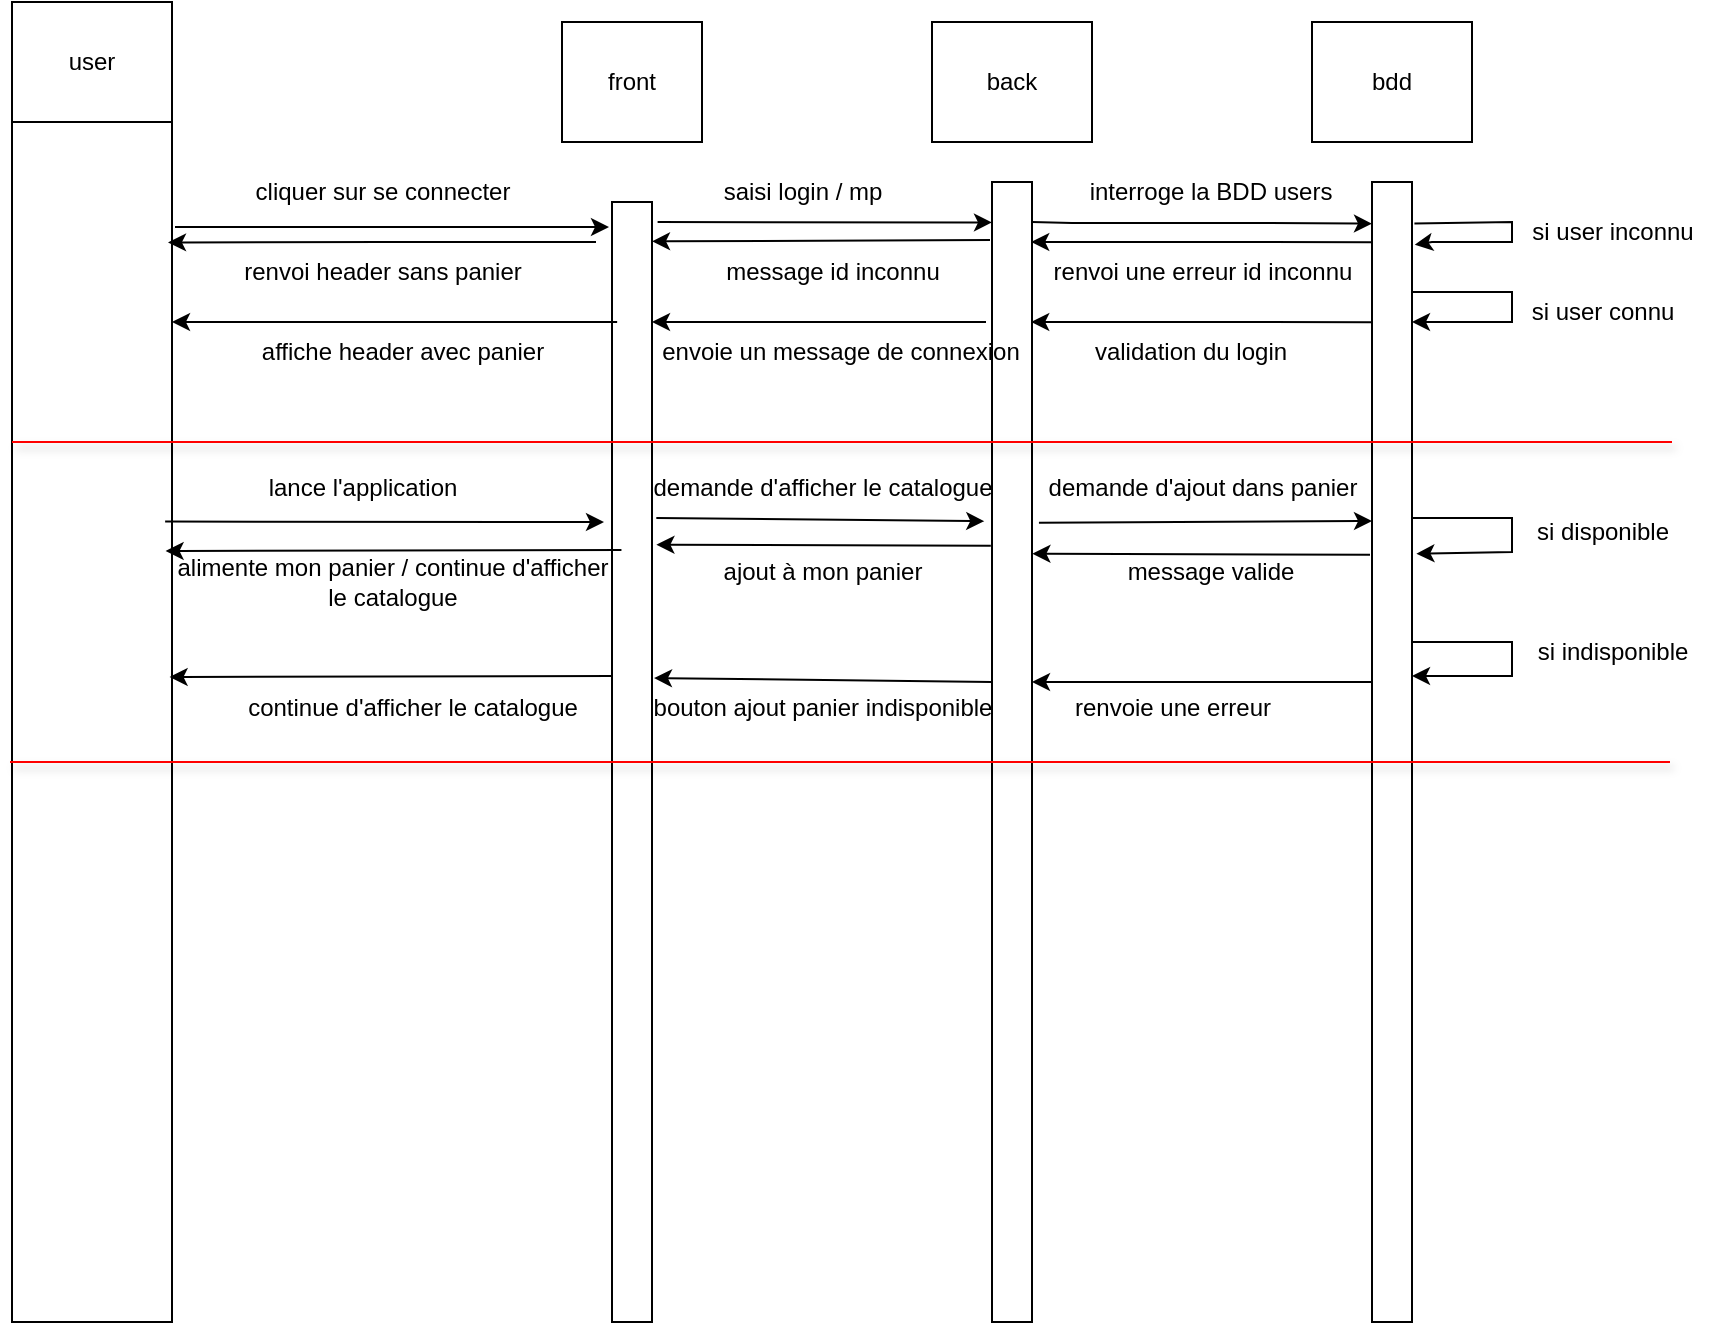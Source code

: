 <mxfile version="24.7.12">
  <diagram name="Page-1" id="rXCuF8FtUP5aOPSfzfbm">
    <mxGraphModel dx="2117" dy="522" grid="1" gridSize="10" guides="1" tooltips="1" connect="1" arrows="1" fold="1" page="1" pageScale="1" pageWidth="827" pageHeight="1169" math="0" shadow="0">
      <root>
        <mxCell id="0" />
        <mxCell id="1" parent="0" />
        <mxCell id="5uYS1BCheo57BX3cpmRm-2" value="" style="rounded=0;whiteSpace=wrap;html=1;" parent="1" vertex="1">
          <mxGeometry y="240" width="80" height="600" as="geometry" />
        </mxCell>
        <mxCell id="5uYS1BCheo57BX3cpmRm-3" value="" style="rounded=0;whiteSpace=wrap;html=1;" parent="1" vertex="1">
          <mxGeometry x="300" y="280" width="20" height="560" as="geometry" />
        </mxCell>
        <mxCell id="5uYS1BCheo57BX3cpmRm-4" value="" style="rounded=0;whiteSpace=wrap;html=1;" parent="1" vertex="1">
          <mxGeometry x="490" y="270" width="20" height="570" as="geometry" />
        </mxCell>
        <mxCell id="5uYS1BCheo57BX3cpmRm-5" value="" style="rounded=0;whiteSpace=wrap;html=1;" parent="1" vertex="1">
          <mxGeometry x="680" y="270" width="20" height="570" as="geometry" />
        </mxCell>
        <mxCell id="5uYS1BCheo57BX3cpmRm-6" value="front" style="rounded=0;whiteSpace=wrap;html=1;" parent="1" vertex="1">
          <mxGeometry x="275" y="190" width="70" height="60" as="geometry" />
        </mxCell>
        <mxCell id="5uYS1BCheo57BX3cpmRm-7" value="back" style="rounded=0;whiteSpace=wrap;html=1;" parent="1" vertex="1">
          <mxGeometry x="460" y="190" width="80" height="60" as="geometry" />
        </mxCell>
        <mxCell id="5uYS1BCheo57BX3cpmRm-8" value="bdd" style="rounded=0;whiteSpace=wrap;html=1;" parent="1" vertex="1">
          <mxGeometry x="650" y="190" width="80" height="60" as="geometry" />
        </mxCell>
        <mxCell id="GCo2jeuxj3yod2GUhZTQ-15" value="" style="edgeStyle=none;orthogonalLoop=1;jettySize=auto;html=1;rounded=0;" edge="1" parent="1">
          <mxGeometry width="80" relative="1" as="geometry">
            <mxPoint x="81.5" y="292.5" as="sourcePoint" />
            <mxPoint x="298.5" y="292.5" as="targetPoint" />
            <Array as="points">
              <mxPoint x="170.5" y="292.5" />
              <mxPoint x="240.5" y="292.5" />
            </Array>
          </mxGeometry>
        </mxCell>
        <mxCell id="GCo2jeuxj3yod2GUhZTQ-18" value="" style="endArrow=classic;html=1;rounded=0;entryX=1.05;entryY=0.653;entryDx=0;entryDy=0;entryPerimeter=0;" edge="1" parent="1">
          <mxGeometry width="50" height="50" relative="1" as="geometry">
            <mxPoint x="292" y="300" as="sourcePoint" />
            <mxPoint x="78" y="300.2" as="targetPoint" />
            <Array as="points">
              <mxPoint x="185" y="300" />
            </Array>
          </mxGeometry>
        </mxCell>
        <mxCell id="GCo2jeuxj3yod2GUhZTQ-20" value="cliquer sur se connecter" style="text;html=1;align=center;verticalAlign=middle;resizable=0;points=[];autosize=1;strokeColor=none;fillColor=none;" vertex="1" parent="1">
          <mxGeometry x="110" y="260" width="150" height="30" as="geometry" />
        </mxCell>
        <mxCell id="GCo2jeuxj3yod2GUhZTQ-21" value="" style="endArrow=classic;html=1;rounded=0;entryX=0.957;entryY=0.651;entryDx=0;entryDy=0;entryPerimeter=0;exitX=0;exitY=0.668;exitDx=0;exitDy=0;exitPerimeter=0;" edge="1" parent="1">
          <mxGeometry width="50" height="50" relative="1" as="geometry">
            <mxPoint x="302.58" y="340.04" as="sourcePoint" />
            <mxPoint x="80.0" y="340.0" as="targetPoint" />
          </mxGeometry>
        </mxCell>
        <mxCell id="GCo2jeuxj3yod2GUhZTQ-22" value="renvoi header sans panier" style="text;html=1;align=center;verticalAlign=middle;resizable=0;points=[];autosize=1;strokeColor=none;fillColor=none;" vertex="1" parent="1">
          <mxGeometry x="105" y="300" width="160" height="30" as="geometry" />
        </mxCell>
        <mxCell id="GCo2jeuxj3yod2GUhZTQ-24" value="" style="endArrow=classic;html=1;rounded=0;entryX=-0.13;entryY=0.404;entryDx=0;entryDy=0;entryPerimeter=0;exitX=1;exitY=0.138;exitDx=0;exitDy=0;exitPerimeter=0;" edge="1" parent="1">
          <mxGeometry width="50" height="50" relative="1" as="geometry">
            <mxPoint x="510" y="290" as="sourcePoint" />
            <mxPoint x="680.0" y="290.82" as="targetPoint" />
            <Array as="points">
              <mxPoint x="530" y="290.5" />
              <mxPoint x="622.6" y="290.5" />
            </Array>
          </mxGeometry>
        </mxCell>
        <mxCell id="GCo2jeuxj3yod2GUhZTQ-26" value="interroge la BDD users" style="text;html=1;align=center;verticalAlign=middle;resizable=0;points=[];autosize=1;strokeColor=none;fillColor=none;" vertex="1" parent="1">
          <mxGeometry x="529" y="260" width="140" height="30" as="geometry" />
        </mxCell>
        <mxCell id="GCo2jeuxj3yod2GUhZTQ-30" value="" style="endArrow=classic;html=1;rounded=0;entryX=0.83;entryY=0.408;entryDx=0;entryDy=0;entryPerimeter=0;" edge="1" parent="1">
          <mxGeometry width="50" height="50" relative="1" as="geometry">
            <mxPoint x="487" y="340" as="sourcePoint" />
            <mxPoint x="320.0" y="340" as="targetPoint" />
          </mxGeometry>
        </mxCell>
        <mxCell id="GCo2jeuxj3yod2GUhZTQ-32" value="" style="endArrow=classic;html=1;rounded=0;entryX=1.23;entryY=0.726;entryDx=0;entryDy=0;entryPerimeter=0;" edge="1" parent="1">
          <mxGeometry width="50" height="50" relative="1" as="geometry">
            <mxPoint x="489" y="299" as="sourcePoint" />
            <mxPoint x="320.0" y="299.66" as="targetPoint" />
          </mxGeometry>
        </mxCell>
        <mxCell id="GCo2jeuxj3yod2GUhZTQ-38" value="" style="edgeStyle=none;orthogonalLoop=1;jettySize=auto;html=1;rounded=0;exitX=1.06;exitY=0.093;exitDx=0;exitDy=0;exitPerimeter=0;entryX=1.07;entryY=0.055;entryDx=0;entryDy=0;entryPerimeter=0;" edge="1" parent="1" target="5uYS1BCheo57BX3cpmRm-5">
          <mxGeometry width="80" relative="1" as="geometry">
            <mxPoint x="701.2" y="290.69" as="sourcePoint" />
            <mxPoint x="700" y="310" as="targetPoint" />
            <Array as="points">
              <mxPoint x="750" y="290" />
              <mxPoint x="750" y="300" />
              <mxPoint x="730" y="300" />
              <mxPoint x="710" y="300" />
            </Array>
          </mxGeometry>
        </mxCell>
        <mxCell id="GCo2jeuxj3yod2GUhZTQ-39" value="si user inconnu" style="text;html=1;align=center;verticalAlign=middle;resizable=0;points=[];autosize=1;strokeColor=none;fillColor=none;" vertex="1" parent="1">
          <mxGeometry x="750" y="280" width="100" height="30" as="geometry" />
        </mxCell>
        <mxCell id="GCo2jeuxj3yod2GUhZTQ-40" value="renvoi une erreur id inconnu" style="text;html=1;align=center;verticalAlign=middle;resizable=0;points=[];autosize=1;strokeColor=none;fillColor=none;" vertex="1" parent="1">
          <mxGeometry x="510" y="300" width="170" height="30" as="geometry" />
        </mxCell>
        <mxCell id="GCo2jeuxj3yod2GUhZTQ-41" value="si user connu" style="text;html=1;align=center;verticalAlign=middle;resizable=0;points=[];autosize=1;strokeColor=none;fillColor=none;" vertex="1" parent="1">
          <mxGeometry x="750" y="320" width="90" height="30" as="geometry" />
        </mxCell>
        <mxCell id="GCo2jeuxj3yod2GUhZTQ-42" value="" style="edgeStyle=none;orthogonalLoop=1;jettySize=auto;html=1;rounded=0;entryX=1.02;entryY=0.202;entryDx=0;entryDy=0;entryPerimeter=0;fillColor=#3EFF30;" edge="1" parent="1">
          <mxGeometry width="80" relative="1" as="geometry">
            <mxPoint x="700" y="325" as="sourcePoint" />
            <mxPoint x="700" y="340" as="targetPoint" />
            <Array as="points">
              <mxPoint x="720" y="325" />
              <mxPoint x="750" y="325" />
              <mxPoint x="750" y="340" />
            </Array>
          </mxGeometry>
        </mxCell>
        <mxCell id="GCo2jeuxj3yod2GUhZTQ-43" value="envoie un message de connexion" style="text;html=1;align=center;verticalAlign=middle;resizable=0;points=[];autosize=1;strokeColor=none;fillColor=none;" vertex="1" parent="1">
          <mxGeometry x="314" y="340" width="200" height="30" as="geometry" />
        </mxCell>
        <mxCell id="GCo2jeuxj3yod2GUhZTQ-44" value="affiche header avec panier" style="text;html=1;align=center;verticalAlign=middle;resizable=0;points=[];autosize=1;strokeColor=none;fillColor=none;" vertex="1" parent="1">
          <mxGeometry x="115" y="340" width="160" height="30" as="geometry" />
        </mxCell>
        <mxCell id="GCo2jeuxj3yod2GUhZTQ-45" value="" style="endArrow=classic;html=1;rounded=0;exitX=0.02;exitY=0.179;exitDx=0;exitDy=0;exitPerimeter=0;" edge="1" parent="1">
          <mxGeometry width="50" height="50" relative="1" as="geometry">
            <mxPoint x="680.0" y="340.07" as="sourcePoint" />
            <mxPoint x="509.6" y="340" as="targetPoint" />
          </mxGeometry>
        </mxCell>
        <mxCell id="GCo2jeuxj3yod2GUhZTQ-46" value="" style="endArrow=classic;html=1;rounded=0;exitX=1.14;exitY=0.059;exitDx=0;exitDy=0;exitPerimeter=0;entryX=0;entryY=0.09;entryDx=0;entryDy=0;entryPerimeter=0;" edge="1" parent="1">
          <mxGeometry width="50" height="50" relative="1" as="geometry">
            <mxPoint x="322.8" y="290" as="sourcePoint" />
            <mxPoint x="490" y="290.23" as="targetPoint" />
          </mxGeometry>
        </mxCell>
        <mxCell id="GCo2jeuxj3yod2GUhZTQ-47" value="saisi login / mp" style="text;html=1;align=center;verticalAlign=middle;resizable=0;points=[];autosize=1;strokeColor=none;fillColor=none;" vertex="1" parent="1">
          <mxGeometry x="345" y="260" width="100" height="30" as="geometry" />
        </mxCell>
        <mxCell id="GCo2jeuxj3yod2GUhZTQ-48" value="message id inconnu" style="text;html=1;align=center;verticalAlign=middle;resizable=0;points=[];autosize=1;strokeColor=none;fillColor=none;" vertex="1" parent="1">
          <mxGeometry x="345" y="300" width="130" height="30" as="geometry" />
        </mxCell>
        <mxCell id="GCo2jeuxj3yod2GUhZTQ-50" value="" style="endArrow=classic;html=1;rounded=0;exitX=0.02;exitY=0.179;exitDx=0;exitDy=0;exitPerimeter=0;" edge="1" parent="1">
          <mxGeometry width="50" height="50" relative="1" as="geometry">
            <mxPoint x="680.0" y="300.07" as="sourcePoint" />
            <mxPoint x="509.6" y="300" as="targetPoint" />
          </mxGeometry>
        </mxCell>
        <mxCell id="GCo2jeuxj3yod2GUhZTQ-51" value="validation du login" style="text;html=1;align=center;verticalAlign=middle;resizable=0;points=[];autosize=1;strokeColor=none;fillColor=none;" vertex="1" parent="1">
          <mxGeometry x="529" y="340" width="120" height="30" as="geometry" />
        </mxCell>
        <mxCell id="GCo2jeuxj3yod2GUhZTQ-115" value="" style="endArrow=classic;html=1;rounded=0;exitX=0.957;exitY=0.333;exitDx=0;exitDy=0;exitPerimeter=0;" edge="1" parent="1" source="5uYS1BCheo57BX3cpmRm-2">
          <mxGeometry width="50" height="50" relative="1" as="geometry">
            <mxPoint x="140" y="490" as="sourcePoint" />
            <mxPoint x="296" y="440" as="targetPoint" />
          </mxGeometry>
        </mxCell>
        <mxCell id="GCo2jeuxj3yod2GUhZTQ-116" value="lance l&#39;application" style="text;html=1;align=center;verticalAlign=middle;resizable=0;points=[];autosize=1;strokeColor=none;fillColor=none;" vertex="1" parent="1">
          <mxGeometry x="115" y="408" width="120" height="30" as="geometry" />
        </mxCell>
        <mxCell id="GCo2jeuxj3yod2GUhZTQ-117" value="" style="endArrow=classic;html=1;rounded=0;entryX=0.927;entryY=1.053;entryDx=0;entryDy=0;entryPerimeter=0;exitX=0.064;exitY=1;exitDx=0;exitDy=0;exitPerimeter=0;" edge="1" parent="1" source="GCo2jeuxj3yod2GUhZTQ-118" target="GCo2jeuxj3yod2GUhZTQ-118">
          <mxGeometry width="50" height="50" relative="1" as="geometry">
            <mxPoint x="420" y="440" as="sourcePoint" />
            <mxPoint x="590" y="410" as="targetPoint" />
          </mxGeometry>
        </mxCell>
        <mxCell id="GCo2jeuxj3yod2GUhZTQ-118" value="demande d&#39;afficher le catalogue" style="text;html=1;align=center;verticalAlign=middle;resizable=0;points=[];autosize=1;strokeColor=none;fillColor=none;" vertex="1" parent="1">
          <mxGeometry x="310" y="408" width="190" height="30" as="geometry" />
        </mxCell>
        <mxCell id="GCo2jeuxj3yod2GUhZTQ-119" value="" style="endArrow=classic;html=1;rounded=0;exitX=0.047;exitY=1.08;exitDx=0;exitDy=0;exitPerimeter=0;" edge="1" parent="1" source="GCo2jeuxj3yod2GUhZTQ-120">
          <mxGeometry width="50" height="50" relative="1" as="geometry">
            <mxPoint x="520" y="440" as="sourcePoint" />
            <mxPoint x="680" y="439.5" as="targetPoint" />
          </mxGeometry>
        </mxCell>
        <mxCell id="GCo2jeuxj3yod2GUhZTQ-120" value="demande d&#39;ajout dans panier" style="text;html=1;align=center;verticalAlign=middle;resizable=0;points=[];autosize=1;strokeColor=none;fillColor=none;" vertex="1" parent="1">
          <mxGeometry x="505" y="408" width="180" height="30" as="geometry" />
        </mxCell>
        <mxCell id="GCo2jeuxj3yod2GUhZTQ-122" value="" style="endArrow=classic;html=1;rounded=0;entryX=1.11;entryY=0.326;entryDx=0;entryDy=0;entryPerimeter=0;" edge="1" parent="1" target="5uYS1BCheo57BX3cpmRm-5">
          <mxGeometry width="50" height="50" relative="1" as="geometry">
            <mxPoint x="700" y="438" as="sourcePoint" />
            <mxPoint x="710" y="458" as="targetPoint" />
            <Array as="points">
              <mxPoint x="750" y="438" />
              <mxPoint x="750" y="455" />
            </Array>
          </mxGeometry>
        </mxCell>
        <mxCell id="GCo2jeuxj3yod2GUhZTQ-123" value="si disponible" style="text;html=1;align=center;verticalAlign=middle;resizable=0;points=[];autosize=1;strokeColor=none;fillColor=none;" vertex="1" parent="1">
          <mxGeometry x="750" y="430" width="90" height="30" as="geometry" />
        </mxCell>
        <mxCell id="GCo2jeuxj3yod2GUhZTQ-124" value="" style="endArrow=classic;html=1;rounded=0;exitX=-0.05;exitY=0.327;exitDx=0;exitDy=0;entryX=1.01;entryY=0.326;entryDx=0;entryDy=0;entryPerimeter=0;exitPerimeter=0;" edge="1" parent="1" source="5uYS1BCheo57BX3cpmRm-5" target="5uYS1BCheo57BX3cpmRm-4">
          <mxGeometry width="50" height="50" relative="1" as="geometry">
            <mxPoint x="610" y="454.5" as="sourcePoint" />
            <mxPoint x="550" y="454.5" as="targetPoint" />
          </mxGeometry>
        </mxCell>
        <mxCell id="GCo2jeuxj3yod2GUhZTQ-125" value="message valide" style="text;html=1;align=center;verticalAlign=middle;resizable=0;points=[];autosize=1;strokeColor=none;fillColor=none;" vertex="1" parent="1">
          <mxGeometry x="544" y="450" width="110" height="30" as="geometry" />
        </mxCell>
        <mxCell id="GCo2jeuxj3yod2GUhZTQ-126" value="" style="endArrow=classic;html=1;rounded=0;exitX=-0.03;exitY=0.319;exitDx=0;exitDy=0;entryX=1.11;entryY=0.306;entryDx=0;entryDy=0;entryPerimeter=0;exitPerimeter=0;" edge="1" parent="1" source="5uYS1BCheo57BX3cpmRm-4" target="5uYS1BCheo57BX3cpmRm-3">
          <mxGeometry width="50" height="50" relative="1" as="geometry">
            <mxPoint x="472.5" y="454.5" as="sourcePoint" />
            <mxPoint x="340" y="453" as="targetPoint" />
          </mxGeometry>
        </mxCell>
        <mxCell id="GCo2jeuxj3yod2GUhZTQ-127" value="ajout à mon panier" style="text;html=1;align=center;verticalAlign=middle;resizable=0;points=[];autosize=1;strokeColor=none;fillColor=none;" vertex="1" parent="1">
          <mxGeometry x="345" y="450" width="120" height="30" as="geometry" />
        </mxCell>
        <mxCell id="GCo2jeuxj3yod2GUhZTQ-128" value="" style="endArrow=classic;html=1;rounded=0;entryX=1.06;entryY=0.699;entryDx=0;entryDy=0;entryPerimeter=0;exitX=0.978;exitY=0.1;exitDx=0;exitDy=0;exitPerimeter=0;" edge="1" parent="1" source="GCo2jeuxj3yod2GUhZTQ-129">
          <mxGeometry width="50" height="50" relative="1" as="geometry">
            <mxPoint x="273.2" y="454.9" as="sourcePoint" />
            <mxPoint x="76.8" y="454.5" as="targetPoint" />
          </mxGeometry>
        </mxCell>
        <mxCell id="GCo2jeuxj3yod2GUhZTQ-129" value="alimente mon panier / continue d&#39;afficher&lt;div&gt;le catalogue&lt;/div&gt;" style="text;html=1;align=center;verticalAlign=middle;resizable=0;points=[];autosize=1;strokeColor=none;fillColor=none;" vertex="1" parent="1">
          <mxGeometry x="70" y="450" width="240" height="40" as="geometry" />
        </mxCell>
        <mxCell id="GCo2jeuxj3yod2GUhZTQ-130" value="" style="endArrow=classic;html=1;rounded=0;entryX=1;entryY=0.5;entryDx=0;entryDy=0;" edge="1" parent="1">
          <mxGeometry width="50" height="50" relative="1" as="geometry">
            <mxPoint x="700" y="500" as="sourcePoint" />
            <mxPoint x="700" y="517" as="targetPoint" />
            <Array as="points">
              <mxPoint x="750" y="500" />
              <mxPoint x="750" y="517" />
            </Array>
          </mxGeometry>
        </mxCell>
        <mxCell id="GCo2jeuxj3yod2GUhZTQ-131" value="si indisponible" style="text;html=1;align=center;verticalAlign=middle;resizable=0;points=[];autosize=1;strokeColor=none;fillColor=none;" vertex="1" parent="1">
          <mxGeometry x="750" y="490" width="100" height="30" as="geometry" />
        </mxCell>
        <mxCell id="GCo2jeuxj3yod2GUhZTQ-132" value="" style="endArrow=classic;html=1;rounded=0;exitX=0;exitY=0.5;exitDx=0;exitDy=0;entryX=1;entryY=0.5;entryDx=0;entryDy=0;" edge="1" parent="1">
          <mxGeometry width="50" height="50" relative="1" as="geometry">
            <mxPoint x="680" y="520" as="sourcePoint" />
            <mxPoint x="510" y="520" as="targetPoint" />
          </mxGeometry>
        </mxCell>
        <mxCell id="GCo2jeuxj3yod2GUhZTQ-133" value="" style="endArrow=classic;html=1;rounded=0;exitX=0;exitY=0.5;exitDx=0;exitDy=0;entryX=1.06;entryY=0.481;entryDx=0;entryDy=0;entryPerimeter=0;" edge="1" parent="1">
          <mxGeometry width="50" height="50" relative="1" as="geometry">
            <mxPoint x="490" y="520" as="sourcePoint" />
            <mxPoint x="321" y="518" as="targetPoint" />
          </mxGeometry>
        </mxCell>
        <mxCell id="GCo2jeuxj3yod2GUhZTQ-134" value="renvoie une erreur" style="text;html=1;align=center;verticalAlign=middle;resizable=0;points=[];autosize=1;strokeColor=none;fillColor=none;" vertex="1" parent="1">
          <mxGeometry x="520" y="518" width="120" height="30" as="geometry" />
        </mxCell>
        <mxCell id="GCo2jeuxj3yod2GUhZTQ-135" value="bouton ajout panier indisponible" style="text;html=1;align=center;verticalAlign=middle;resizable=0;points=[];autosize=1;strokeColor=none;fillColor=none;" vertex="1" parent="1">
          <mxGeometry x="310" y="518" width="190" height="30" as="geometry" />
        </mxCell>
        <mxCell id="GCo2jeuxj3yod2GUhZTQ-136" value="" style="endArrow=classic;html=1;rounded=0;entryX=1.06;entryY=0.699;entryDx=0;entryDy=0;entryPerimeter=0;exitX=-0.1;exitY=0.483;exitDx=0;exitDy=0;exitPerimeter=0;" edge="1" parent="1">
          <mxGeometry width="50" height="50" relative="1" as="geometry">
            <mxPoint x="300" y="517" as="sourcePoint" />
            <mxPoint x="78.8" y="517.5" as="targetPoint" />
          </mxGeometry>
        </mxCell>
        <mxCell id="GCo2jeuxj3yod2GUhZTQ-137" value="continue d&#39;afficher le catalogue" style="text;html=1;align=center;verticalAlign=middle;resizable=0;points=[];autosize=1;strokeColor=none;fillColor=none;" vertex="1" parent="1">
          <mxGeometry x="105" y="518" width="190" height="30" as="geometry" />
        </mxCell>
        <mxCell id="GCo2jeuxj3yod2GUhZTQ-138" value="" style="endArrow=none;html=1;rounded=0;shadow=1;strokeColor=#FF0000;" edge="1" parent="1">
          <mxGeometry width="50" height="50" relative="1" as="geometry">
            <mxPoint y="400" as="sourcePoint" />
            <mxPoint x="830" y="400" as="targetPoint" />
          </mxGeometry>
        </mxCell>
        <mxCell id="GCo2jeuxj3yod2GUhZTQ-140" value="" style="endArrow=none;html=1;rounded=0;shadow=1;strokeColor=#FF0000;" edge="1" parent="1">
          <mxGeometry width="50" height="50" relative="1" as="geometry">
            <mxPoint x="-1" y="560" as="sourcePoint" />
            <mxPoint x="829" y="560" as="targetPoint" />
          </mxGeometry>
        </mxCell>
        <mxCell id="GCo2jeuxj3yod2GUhZTQ-141" value="user" style="rounded=0;whiteSpace=wrap;html=1;" vertex="1" parent="1">
          <mxGeometry y="180" width="80" height="60" as="geometry" />
        </mxCell>
      </root>
    </mxGraphModel>
  </diagram>
</mxfile>
